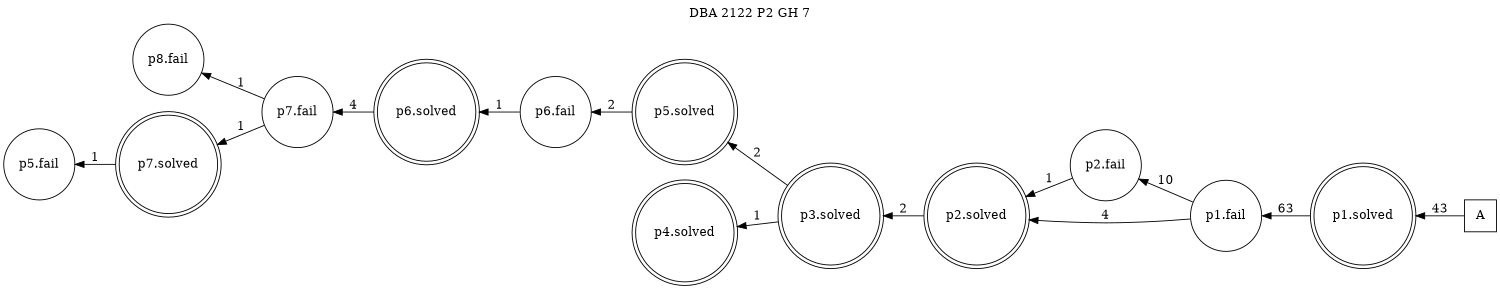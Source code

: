 digraph DBA_2122_P2_GH_7_GOOD {
labelloc="tl"
label= " DBA 2122 P2 GH 7 "
rankdir="RL";
graph [ size=" 10 , 10 !"]

"A" [shape="square" label="A"]
"p1.solved" [shape="doublecircle" label="p1.solved"]
"p1.fail" [shape="circle" label="p1.fail"]
"p2.fail" [shape="circle" label="p2.fail"]
"p2.solved" [shape="doublecircle" label="p2.solved"]
"p3.solved" [shape="doublecircle" label="p3.solved"]
"p5.solved" [shape="doublecircle" label="p5.solved"]
"p6.fail" [shape="circle" label="p6.fail"]
"p6.solved" [shape="doublecircle" label="p6.solved"]
"p7.fail" [shape="circle" label="p7.fail"]
"p8.fail" [shape="circle" label="p8.fail"]
"p7.solved" [shape="doublecircle" label="p7.solved"]
"p5.fail" [shape="circle" label="p5.fail"]
"p4.solved" [shape="doublecircle" label="p4.solved"]
"A" -> "p1.solved" [ label=43]
"p1.solved" -> "p1.fail" [ label=63]
"p1.fail" -> "p2.fail" [ label=10]
"p1.fail" -> "p2.solved" [ label=4]
"p2.fail" -> "p2.solved" [ label=1]
"p2.solved" -> "p3.solved" [ label=2]
"p3.solved" -> "p5.solved" [ label=2]
"p3.solved" -> "p4.solved" [ label=1]
"p5.solved" -> "p6.fail" [ label=2]
"p6.fail" -> "p6.solved" [ label=1]
"p6.solved" -> "p7.fail" [ label=4]
"p7.fail" -> "p8.fail" [ label=1]
"p7.fail" -> "p7.solved" [ label=1]
"p7.solved" -> "p5.fail" [ label=1]
}
